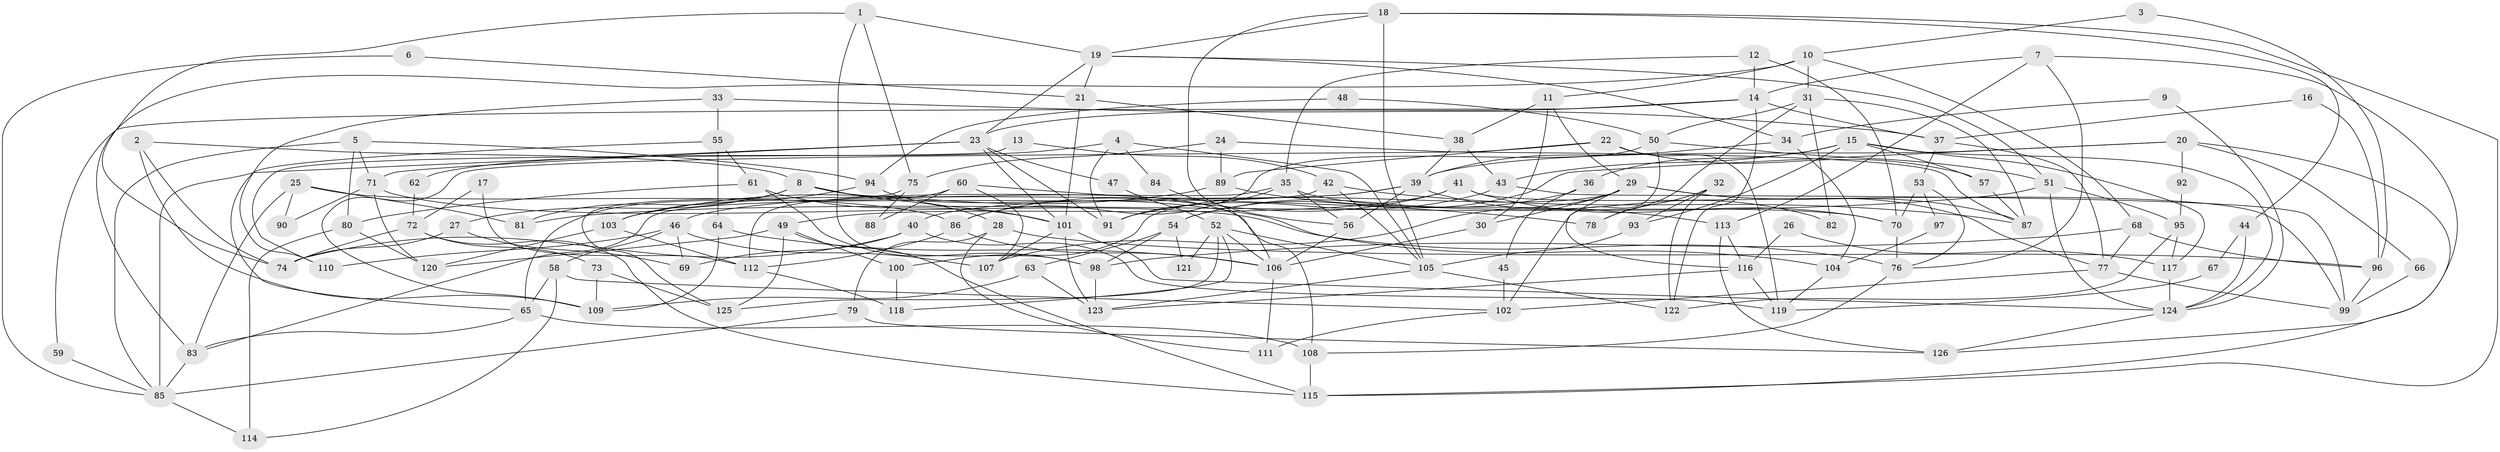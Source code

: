 // Generated by graph-tools (version 1.1) at 2025/15/03/09/25 04:15:18]
// undirected, 126 vertices, 252 edges
graph export_dot {
graph [start="1"]
  node [color=gray90,style=filled];
  1;
  2;
  3;
  4;
  5;
  6;
  7;
  8;
  9;
  10;
  11;
  12;
  13;
  14;
  15;
  16;
  17;
  18;
  19;
  20;
  21;
  22;
  23;
  24;
  25;
  26;
  27;
  28;
  29;
  30;
  31;
  32;
  33;
  34;
  35;
  36;
  37;
  38;
  39;
  40;
  41;
  42;
  43;
  44;
  45;
  46;
  47;
  48;
  49;
  50;
  51;
  52;
  53;
  54;
  55;
  56;
  57;
  58;
  59;
  60;
  61;
  62;
  63;
  64;
  65;
  66;
  67;
  68;
  69;
  70;
  71;
  72;
  73;
  74;
  75;
  76;
  77;
  78;
  79;
  80;
  81;
  82;
  83;
  84;
  85;
  86;
  87;
  88;
  89;
  90;
  91;
  92;
  93;
  94;
  95;
  96;
  97;
  98;
  99;
  100;
  101;
  102;
  103;
  104;
  105;
  106;
  107;
  108;
  109;
  110;
  111;
  112;
  113;
  114;
  115;
  116;
  117;
  118;
  119;
  120;
  121;
  122;
  123;
  124;
  125;
  126;
  1 -- 75;
  1 -- 19;
  1 -- 74;
  1 -- 98;
  2 -- 109;
  2 -- 74;
  2 -- 8;
  3 -- 10;
  3 -- 96;
  4 -- 91;
  4 -- 105;
  4 -- 62;
  4 -- 84;
  5 -- 80;
  5 -- 71;
  5 -- 85;
  5 -- 94;
  6 -- 85;
  6 -- 21;
  7 -- 76;
  7 -- 14;
  7 -- 113;
  7 -- 126;
  8 -- 28;
  8 -- 27;
  8 -- 81;
  8 -- 104;
  8 -- 108;
  9 -- 124;
  9 -- 34;
  10 -- 31;
  10 -- 68;
  10 -- 11;
  10 -- 83;
  11 -- 30;
  11 -- 29;
  11 -- 38;
  12 -- 70;
  12 -- 14;
  12 -- 35;
  13 -- 110;
  13 -- 42;
  14 -- 23;
  14 -- 37;
  14 -- 59;
  14 -- 122;
  15 -- 43;
  15 -- 124;
  15 -- 36;
  15 -- 57;
  15 -- 93;
  15 -- 117;
  16 -- 37;
  16 -- 96;
  17 -- 72;
  17 -- 112;
  18 -- 19;
  18 -- 115;
  18 -- 44;
  18 -- 56;
  18 -- 105;
  19 -- 23;
  19 -- 51;
  19 -- 21;
  19 -- 34;
  20 -- 115;
  20 -- 39;
  20 -- 54;
  20 -- 66;
  20 -- 92;
  21 -- 38;
  21 -- 101;
  22 -- 119;
  22 -- 89;
  22 -- 57;
  22 -- 109;
  23 -- 85;
  23 -- 101;
  23 -- 47;
  23 -- 71;
  23 -- 91;
  24 -- 89;
  24 -- 87;
  24 -- 75;
  25 -- 86;
  25 -- 83;
  25 -- 81;
  25 -- 90;
  26 -- 117;
  26 -- 116;
  27 -- 74;
  27 -- 69;
  28 -- 111;
  28 -- 79;
  28 -- 96;
  29 -- 116;
  29 -- 30;
  29 -- 77;
  29 -- 87;
  29 -- 100;
  29 -- 107;
  30 -- 106;
  31 -- 87;
  31 -- 50;
  31 -- 78;
  31 -- 82;
  32 -- 93;
  32 -- 78;
  32 -- 122;
  33 -- 37;
  33 -- 55;
  33 -- 110;
  34 -- 39;
  34 -- 104;
  35 -- 56;
  35 -- 70;
  35 -- 91;
  35 -- 112;
  36 -- 54;
  36 -- 45;
  37 -- 53;
  37 -- 77;
  38 -- 39;
  38 -- 43;
  39 -- 46;
  39 -- 40;
  39 -- 56;
  39 -- 82;
  40 -- 119;
  40 -- 69;
  40 -- 74;
  41 -- 86;
  41 -- 99;
  41 -- 49;
  41 -- 70;
  42 -- 87;
  42 -- 105;
  42 -- 83;
  43 -- 91;
  43 -- 99;
  44 -- 124;
  44 -- 67;
  45 -- 102;
  46 -- 107;
  46 -- 58;
  46 -- 69;
  46 -- 110;
  47 -- 52;
  48 -- 94;
  48 -- 50;
  49 -- 120;
  49 -- 100;
  49 -- 115;
  49 -- 125;
  50 -- 86;
  50 -- 51;
  50 -- 102;
  51 -- 81;
  51 -- 124;
  51 -- 95;
  52 -- 105;
  52 -- 125;
  52 -- 106;
  52 -- 118;
  52 -- 121;
  53 -- 70;
  53 -- 76;
  53 -- 97;
  54 -- 98;
  54 -- 63;
  54 -- 121;
  55 -- 61;
  55 -- 64;
  55 -- 65;
  56 -- 106;
  57 -- 87;
  58 -- 65;
  58 -- 102;
  58 -- 114;
  59 -- 85;
  60 -- 107;
  60 -- 65;
  60 -- 78;
  60 -- 88;
  61 -- 101;
  61 -- 80;
  61 -- 98;
  62 -- 72;
  63 -- 123;
  63 -- 109;
  64 -- 109;
  64 -- 106;
  65 -- 83;
  65 -- 108;
  66 -- 99;
  67 -- 119;
  68 -- 98;
  68 -- 77;
  68 -- 96;
  70 -- 76;
  71 -- 76;
  71 -- 90;
  71 -- 120;
  72 -- 115;
  72 -- 74;
  72 -- 73;
  73 -- 109;
  73 -- 125;
  75 -- 125;
  75 -- 88;
  76 -- 108;
  77 -- 99;
  77 -- 102;
  79 -- 85;
  79 -- 126;
  80 -- 120;
  80 -- 114;
  83 -- 85;
  84 -- 106;
  85 -- 114;
  86 -- 112;
  86 -- 106;
  89 -- 113;
  89 -- 103;
  92 -- 95;
  93 -- 105;
  94 -- 101;
  94 -- 103;
  95 -- 122;
  95 -- 117;
  96 -- 99;
  97 -- 104;
  98 -- 123;
  100 -- 118;
  101 -- 123;
  101 -- 107;
  101 -- 124;
  102 -- 111;
  103 -- 112;
  103 -- 120;
  104 -- 119;
  105 -- 122;
  105 -- 123;
  106 -- 111;
  108 -- 115;
  112 -- 118;
  113 -- 126;
  113 -- 116;
  116 -- 123;
  116 -- 119;
  117 -- 124;
  124 -- 126;
}
